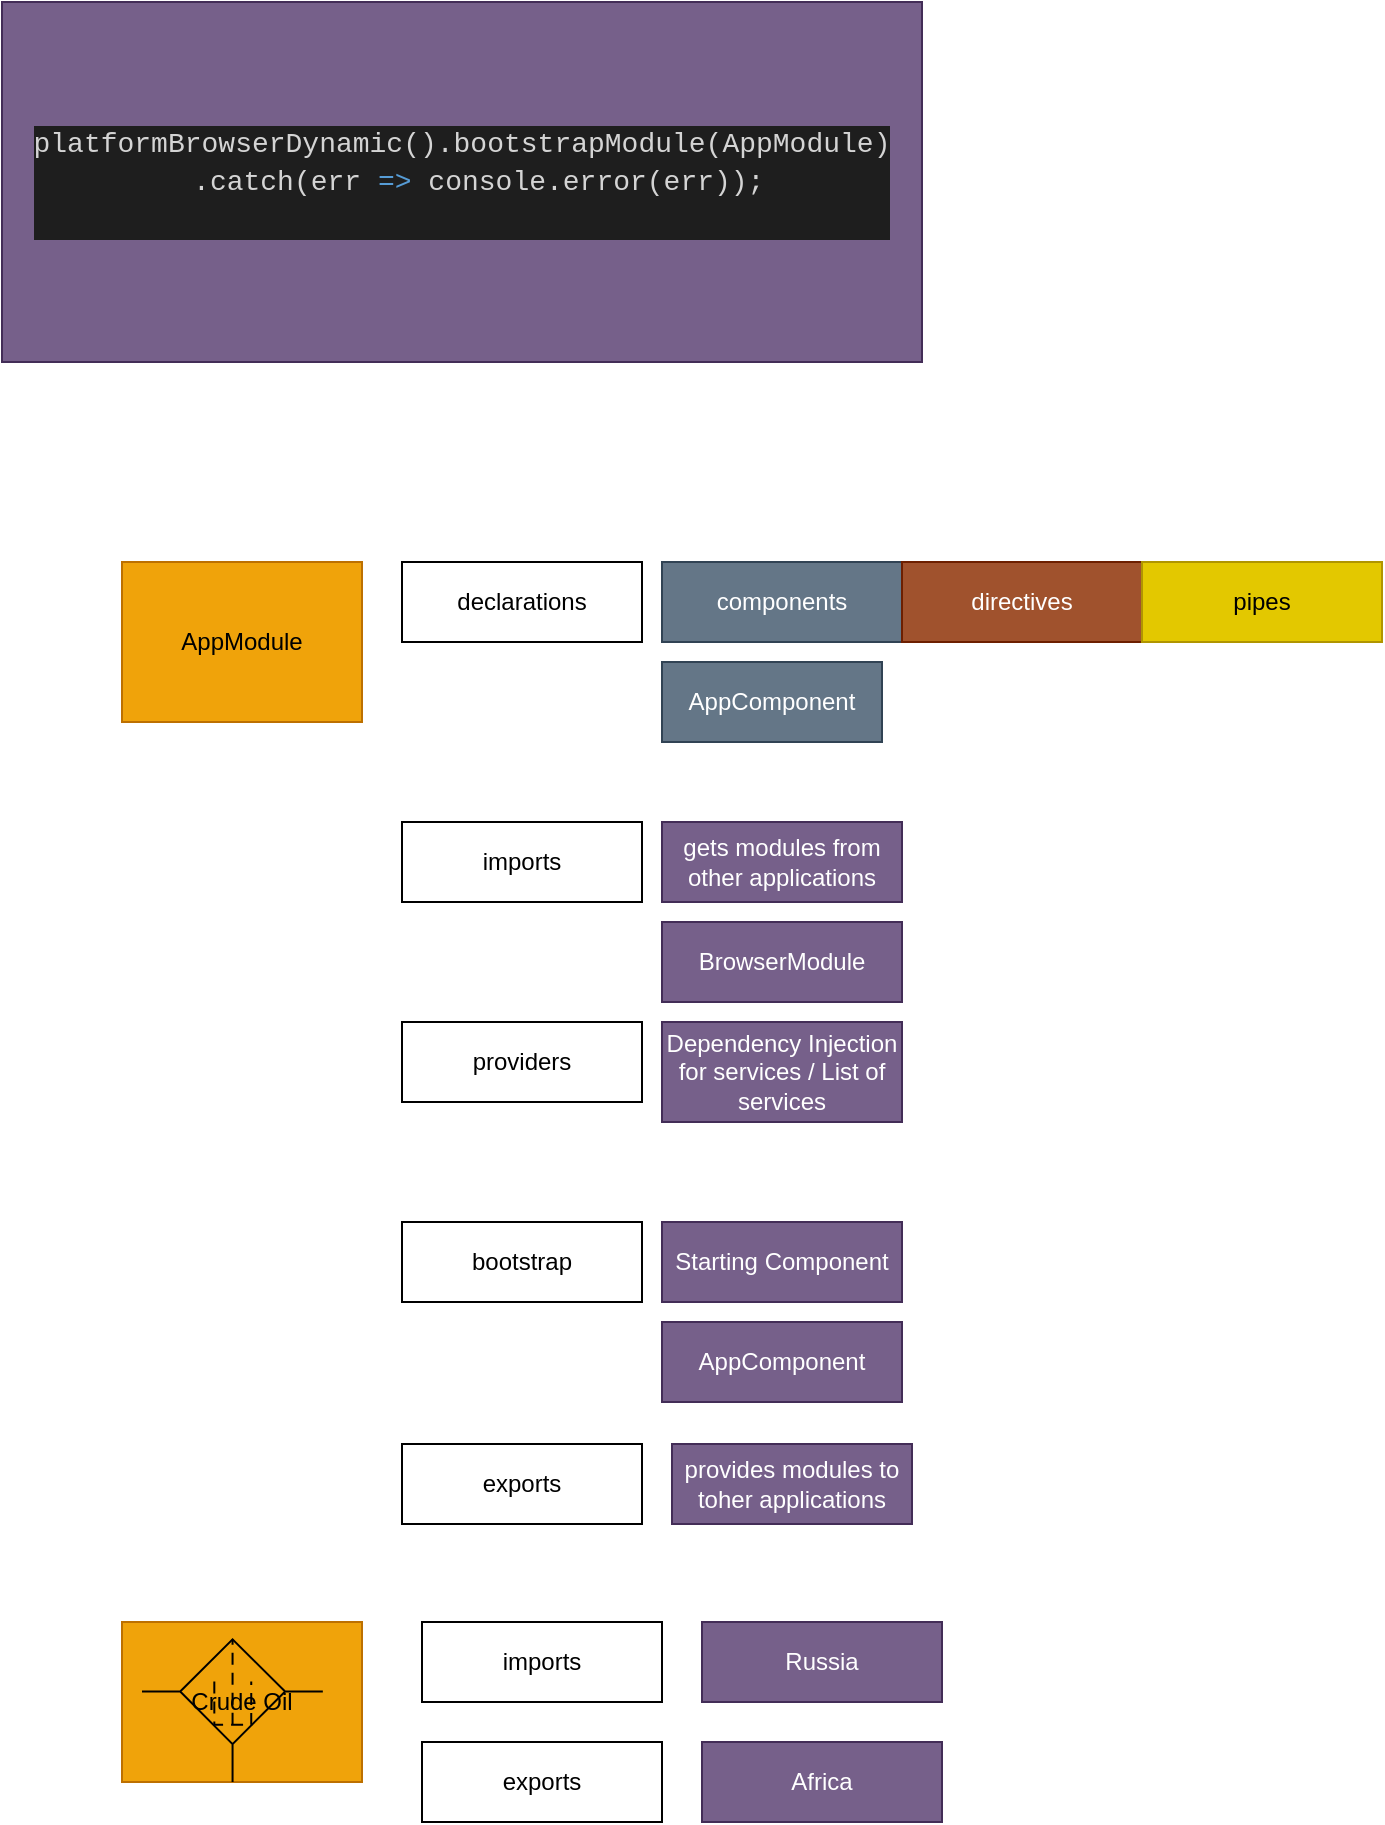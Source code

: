 <mxfile>
    <diagram name="AppModule" id="jfQR8UtBfwOKl0b_4exJ">
        <mxGraphModel dx="267" dy="934" grid="1" gridSize="10" guides="1" tooltips="1" connect="1" arrows="1" fold="1" page="1" pageScale="1" pageWidth="850" pageHeight="1100" math="0" shadow="0">
            <root>
                <mxCell id="0"/>
                <mxCell id="1" parent="0"/>
                <mxCell id="2" value="&lt;div style=&quot;color: rgb(212, 212, 212); background-color: rgb(30, 30, 30); font-family: Consolas, &amp;quot;Courier New&amp;quot;, monospace; font-size: 14px; line-height: 19px;&quot;&gt;&lt;div&gt;platformBrowserDynamic().bootstrapModule(AppModule)&lt;/div&gt;&lt;div&gt;&amp;nbsp; .catch(err &lt;span style=&quot;color: #569cd6;&quot;&gt;=&amp;gt;&lt;/span&gt; console.error(err));&lt;/div&gt;&lt;br&gt;&lt;/div&gt;" style="rounded=0;whiteSpace=wrap;html=1;fillColor=#76608a;fontColor=#ffffff;strokeColor=#432D57;" parent="1" vertex="1">
                    <mxGeometry x="90" y="90" width="460" height="180" as="geometry"/>
                </mxCell>
                <mxCell id="4" value="AppModule" style="rounded=0;whiteSpace=wrap;html=1;fillColor=#f0a30a;fontColor=#000000;strokeColor=#BD7000;" parent="1" vertex="1">
                    <mxGeometry x="150" y="370" width="120" height="80" as="geometry"/>
                </mxCell>
                <mxCell id="6" value="declarations" style="rounded=0;whiteSpace=wrap;html=1;" parent="1" vertex="1">
                    <mxGeometry x="290" y="370" width="120" height="40" as="geometry"/>
                </mxCell>
                <mxCell id="7" value="imports" style="rounded=0;whiteSpace=wrap;html=1;" parent="1" vertex="1">
                    <mxGeometry x="290" y="500" width="120" height="40" as="geometry"/>
                </mxCell>
                <mxCell id="8" value="providers" style="rounded=0;whiteSpace=wrap;html=1;" parent="1" vertex="1">
                    <mxGeometry x="290" y="600" width="120" height="40" as="geometry"/>
                </mxCell>
                <mxCell id="9" value="components" style="rounded=0;whiteSpace=wrap;html=1;fillColor=#647687;fontColor=#ffffff;strokeColor=#314354;" parent="1" vertex="1">
                    <mxGeometry x="420" y="370" width="120" height="40" as="geometry"/>
                </mxCell>
                <mxCell id="10" value="directives" style="rounded=0;whiteSpace=wrap;html=1;fillColor=#a0522d;fontColor=#ffffff;strokeColor=#6D1F00;" parent="1" vertex="1">
                    <mxGeometry x="540" y="370" width="120" height="40" as="geometry"/>
                </mxCell>
                <mxCell id="11" value="pipes" style="rounded=0;whiteSpace=wrap;html=1;fillColor=#e3c800;fontColor=#000000;strokeColor=#B09500;" parent="1" vertex="1">
                    <mxGeometry x="660" y="370" width="120" height="40" as="geometry"/>
                </mxCell>
                <mxCell id="12" value="gets modules from other applications" style="rounded=0;whiteSpace=wrap;html=1;fillColor=#76608a;fontColor=#ffffff;strokeColor=#432D57;" parent="1" vertex="1">
                    <mxGeometry x="420" y="500" width="120" height="40" as="geometry"/>
                </mxCell>
                <mxCell id="13" value="bootstrap" style="rounded=0;whiteSpace=wrap;html=1;" parent="1" vertex="1">
                    <mxGeometry x="290" y="700" width="120" height="40" as="geometry"/>
                </mxCell>
                <mxCell id="14" value="Dependency Injection for services / List of services" style="rounded=0;whiteSpace=wrap;html=1;fillColor=#76608a;fontColor=#ffffff;strokeColor=#432D57;" parent="1" vertex="1">
                    <mxGeometry x="420" y="600" width="120" height="50" as="geometry"/>
                </mxCell>
                <mxCell id="15" value="Starting Component" style="rounded=0;whiteSpace=wrap;html=1;fillColor=#76608a;fontColor=#ffffff;strokeColor=#432D57;" parent="1" vertex="1">
                    <mxGeometry x="420" y="700" width="120" height="40" as="geometry"/>
                </mxCell>
                <mxCell id="16" value="AppComponent" style="rounded=0;whiteSpace=wrap;html=1;fillColor=#647687;fontColor=#ffffff;strokeColor=#314354;" parent="1" vertex="1">
                    <mxGeometry x="420" y="420" width="110" height="40" as="geometry"/>
                </mxCell>
                <mxCell id="17" value="BrowserModule" style="rounded=0;whiteSpace=wrap;html=1;fillColor=#76608a;fontColor=#ffffff;strokeColor=#432D57;" parent="1" vertex="1">
                    <mxGeometry x="420" y="550" width="120" height="40" as="geometry"/>
                </mxCell>
                <mxCell id="18" value="AppComponent" style="rounded=0;whiteSpace=wrap;html=1;fillColor=#76608a;fontColor=#ffffff;strokeColor=#432D57;" parent="1" vertex="1">
                    <mxGeometry x="420" y="750" width="120" height="40" as="geometry"/>
                </mxCell>
                <mxCell id="uZBTvGiXa_WAXAKEFW1Y-18" value="exports" style="rounded=0;whiteSpace=wrap;html=1;" parent="1" vertex="1">
                    <mxGeometry x="290" y="811" width="120" height="40" as="geometry"/>
                </mxCell>
                <mxCell id="uZBTvGiXa_WAXAKEFW1Y-19" value="provides modules to toher applications&lt;br&gt;" style="rounded=0;whiteSpace=wrap;html=1;fillColor=#76608a;fontColor=#ffffff;strokeColor=#432D57;" parent="1" vertex="1">
                    <mxGeometry x="425" y="811" width="120" height="40" as="geometry"/>
                </mxCell>
                <mxCell id="uZBTvGiXa_WAXAKEFW1Y-20" value="Crude Oil" style="rounded=0;whiteSpace=wrap;html=1;fillColor=#f0a30a;fontColor=#000000;strokeColor=#BD7000;" parent="1" vertex="1">
                    <mxGeometry x="150" y="900" width="120" height="80" as="geometry"/>
                </mxCell>
                <mxCell id="uZBTvGiXa_WAXAKEFW1Y-21" value="imports" style="rounded=0;whiteSpace=wrap;html=1;" parent="1" vertex="1">
                    <mxGeometry x="300" y="900" width="120" height="40" as="geometry"/>
                </mxCell>
                <mxCell id="uZBTvGiXa_WAXAKEFW1Y-22" value="exports" style="rounded=0;whiteSpace=wrap;html=1;" parent="1" vertex="1">
                    <mxGeometry x="300" y="960" width="120" height="40" as="geometry"/>
                </mxCell>
                <mxCell id="uZBTvGiXa_WAXAKEFW1Y-24" value="" style="verticalLabelPosition=bottom;aspect=fixed;html=1;verticalAlign=top;fillColor=strokeColor;align=center;outlineConnect=0;shape=mxgraph.fluid_power.x12220;points=[[0,0.365,0],[1,0.365,0],[0.5,1,0]]" parent="1" vertex="1">
                    <mxGeometry x="160.0" y="908.66" width="90.42" height="71.34" as="geometry"/>
                </mxCell>
                <mxCell id="uZBTvGiXa_WAXAKEFW1Y-25" value="Russia" style="rounded=0;whiteSpace=wrap;html=1;fillColor=#76608a;fontColor=#ffffff;strokeColor=#432D57;" parent="1" vertex="1">
                    <mxGeometry x="440" y="900" width="120" height="40" as="geometry"/>
                </mxCell>
                <mxCell id="uZBTvGiXa_WAXAKEFW1Y-26" value="Africa" style="rounded=0;whiteSpace=wrap;html=1;fillColor=#76608a;fontColor=#ffffff;strokeColor=#432D57;" parent="1" vertex="1">
                    <mxGeometry x="440" y="960" width="120" height="40" as="geometry"/>
                </mxCell>
            </root>
        </mxGraphModel>
    </diagram>
    <diagram id="P1NXme4ORHcNNfK4pbAI" name="Routing">
        <mxGraphModel dx="1448" dy="934" grid="1" gridSize="10" guides="1" tooltips="1" connect="1" arrows="1" fold="1" page="1" pageScale="1" pageWidth="850" pageHeight="1100" math="0" shadow="0">
            <root>
                <mxCell id="0"/>
                <mxCell id="1" parent="0"/>
                <mxCell id="6VSZIfjTn4PM5-rzttud-13" value="" style="edgeStyle=none;html=1;" parent="1" source="6VSZIfjTn4PM5-rzttud-2" target="6VSZIfjTn4PM5-rzttud-9" edge="1">
                    <mxGeometry relative="1" as="geometry"/>
                </mxCell>
                <mxCell id="6VSZIfjTn4PM5-rzttud-14" value="" style="edgeStyle=none;html=1;" parent="1" source="6VSZIfjTn4PM5-rzttud-2" target="6VSZIfjTn4PM5-rzttud-11" edge="1">
                    <mxGeometry relative="1" as="geometry"/>
                </mxCell>
                <mxCell id="6VSZIfjTn4PM5-rzttud-2" value="ANGULAR DOCS" style="rounded=0;whiteSpace=wrap;html=1;fillColor=#f0a30a;fontColor=#000000;strokeColor=#BD7000;" parent="1" vertex="1">
                    <mxGeometry x="195" y="140" width="120" height="60" as="geometry"/>
                </mxCell>
                <mxCell id="6VSZIfjTn4PM5-rzttud-3" value="" style="html=1;verticalLabelPosition=bottom;align=center;labelBackgroundColor=#ffffff;verticalAlign=top;strokeWidth=2;strokeColor=#0080F0;shadow=0;dashed=0;shape=mxgraph.ios7.icons.globe;" parent="1" vertex="1">
                    <mxGeometry x="190" y="210" width="130" height="110" as="geometry"/>
                </mxCell>
                <mxCell id="6VSZIfjTn4PM5-rzttud-5" value="SFASF" style="sketch=0;pointerEvents=1;shadow=0;dashed=0;html=1;strokeColor=#BD7000;fillColor=#f0a30a;labelPosition=center;verticalLabelPosition=bottom;verticalAlign=top;outlineConnect=0;align=center;shape=mxgraph.office.concepts.web_page;fontColor=#000000;" parent="1" vertex="1">
                    <mxGeometry x="90" y="640" width="50" height="54" as="geometry"/>
                </mxCell>
                <mxCell id="6VSZIfjTn4PM5-rzttud-6" value="" style="sketch=0;pointerEvents=1;shadow=0;dashed=0;html=1;strokeColor=#BD7000;fillColor=#f0a30a;labelPosition=center;verticalLabelPosition=bottom;verticalAlign=top;outlineConnect=0;align=center;shape=mxgraph.office.concepts.web_page;fontColor=#000000;" parent="1" vertex="1">
                    <mxGeometry x="210" y="640" width="50" height="54" as="geometry"/>
                </mxCell>
                <mxCell id="6VSZIfjTn4PM5-rzttud-9" value="GITHUB" style="rounded=0;whiteSpace=wrap;html=1;fillColor=#f0a30a;fontColor=#000000;strokeColor=#BD7000;" parent="1" vertex="1">
                    <mxGeometry x="405" y="140" width="120" height="60" as="geometry"/>
                </mxCell>
                <mxCell id="6VSZIfjTn4PM5-rzttud-10" value="" style="html=1;verticalLabelPosition=bottom;align=center;labelBackgroundColor=#ffffff;verticalAlign=top;strokeWidth=2;strokeColor=#0080F0;shadow=0;dashed=0;shape=mxgraph.ios7.icons.globe;" parent="1" vertex="1">
                    <mxGeometry x="400" y="210" width="130" height="110" as="geometry"/>
                </mxCell>
                <mxCell id="6VSZIfjTn4PM5-rzttud-11" value="STACKOVERFLOW" style="rounded=0;whiteSpace=wrap;html=1;fillColor=#f0a30a;fontColor=#000000;strokeColor=#BD7000;" parent="1" vertex="1">
                    <mxGeometry x="-15" y="140" width="120" height="60" as="geometry"/>
                </mxCell>
                <mxCell id="6VSZIfjTn4PM5-rzttud-12" value="" style="html=1;verticalLabelPosition=bottom;align=center;labelBackgroundColor=#ffffff;verticalAlign=top;strokeWidth=2;strokeColor=#0080F0;shadow=0;dashed=0;shape=mxgraph.ios7.icons.globe;" parent="1" vertex="1">
                    <mxGeometry x="-20" y="210" width="130" height="110" as="geometry"/>
                </mxCell>
                <mxCell id="6VSZIfjTn4PM5-rzttud-15" value="HYPERLINKS FOR NAVIGATION ACROSS PAGES INS DIFFERENT DOMAINS (WEB SITES)" style="rounded=0;whiteSpace=wrap;html=1;fillColor=#76608a;fontColor=#ffffff;strokeColor=#432D57;" parent="1" vertex="1">
                    <mxGeometry x="140" y="50" width="330" height="60" as="geometry"/>
                </mxCell>
                <mxCell id="6VSZIfjTn4PM5-rzttud-18" value="HYPERLINKS FOR NAVIGATION ACROSS DIFFERENT PAGES IN THE SAME WEB APPLICATION" style="rounded=0;whiteSpace=wrap;html=1;fillColor=#76608a;fontColor=#ffffff;strokeColor=#432D57;" parent="1" vertex="1">
                    <mxGeometry x="160" y="420" width="330" height="60" as="geometry"/>
                </mxCell>
                <mxCell id="6VSZIfjTn4PM5-rzttud-19" value="" style="dashed=0;outlineConnect=0;html=1;align=center;labelPosition=center;verticalLabelPosition=bottom;verticalAlign=top;shape=mxgraph.webicons.github;gradientColor=#DFDEDE" parent="1" vertex="1">
                    <mxGeometry x="130" y="520" width="102.4" height="102.4" as="geometry"/>
                </mxCell>
                <mxCell id="6VSZIfjTn4PM5-rzttud-20" value="GITHUB LOGO CLICK" style="rounded=0;whiteSpace=wrap;html=1;fillColor=#a0522d;fontColor=#ffffff;strokeColor=#6D1F00;" parent="1" vertex="1">
                    <mxGeometry x="40" y="720" width="120" height="60" as="geometry"/>
                </mxCell>
                <mxCell id="6VSZIfjTn4PM5-rzttud-21" value="FILES IN GITHUB REPO" style="rounded=0;whiteSpace=wrap;html=1;fillColor=#a0522d;fontColor=#ffffff;strokeColor=#6D1F00;" parent="1" vertex="1">
                    <mxGeometry x="190" y="720" width="120" height="60" as="geometry"/>
                </mxCell>
                <mxCell id="6VSZIfjTn4PM5-rzttud-22" value="SFASF" style="sketch=0;pointerEvents=1;shadow=0;dashed=0;html=1;strokeColor=#BD7000;fillColor=#f0a30a;labelPosition=center;verticalLabelPosition=bottom;verticalAlign=top;outlineConnect=0;align=center;shape=mxgraph.office.concepts.web_page;fontColor=#000000;" parent="1" vertex="1">
                    <mxGeometry x="210" y="1110" width="140" height="120" as="geometry"/>
                </mxCell>
                <mxCell id="6VSZIfjTn4PM5-rzttud-24" value="NAVIGATION WITH A SINGLE WEB PAGE (ROUTING IN ANGULAR)" style="rounded=0;whiteSpace=wrap;html=1;fillColor=#76608a;fontColor=#ffffff;strokeColor=#432D57;" parent="1" vertex="1">
                    <mxGeometry x="130" y="930" width="330" height="60" as="geometry"/>
                </mxCell>
                <mxCell id="6VSZIfjTn4PM5-rzttud-28" value="" style="html=1;verticalLabelPosition=bottom;align=center;labelBackgroundColor=#ffffff;verticalAlign=top;strokeWidth=2;strokeColor=#0080F0;shadow=0;dashed=0;shape=mxgraph.ios7.icons.globe;" parent="1" vertex="1">
                    <mxGeometry x="102.4" y="1030" width="130" height="110" as="geometry"/>
                </mxCell>
                <mxCell id="6VSZIfjTn4PM5-rzttud-38" value="ASYNCHRONOUOS&lt;br&gt;WITH THE&amp;nbsp;&lt;br&gt;HELP OF SERVICES" style="edgeStyle=none;html=1;" parent="1" source="6VSZIfjTn4PM5-rzttud-33" target="6VSZIfjTn4PM5-rzttud-37" edge="1">
                    <mxGeometry relative="1" as="geometry"/>
                </mxCell>
                <mxCell id="6VSZIfjTn4PM5-rzttud-33" value="COMPONENT" style="rounded=0;whiteSpace=wrap;html=1;fillColor=#e6d0de;strokeColor=#996185;gradientColor=#d5739d;" parent="1" vertex="1">
                    <mxGeometry x="160" y="1260" width="120" height="60" as="geometry"/>
                </mxCell>
                <mxCell id="6VSZIfjTn4PM5-rzttud-34" value="COMPONENT" style="rounded=0;whiteSpace=wrap;html=1;fillColor=#e6d0de;strokeColor=#996185;gradientColor=#d5739d;" parent="1" vertex="1">
                    <mxGeometry x="290" y="1260" width="120" height="60" as="geometry"/>
                </mxCell>
                <mxCell id="6VSZIfjTn4PM5-rzttud-35" value="COMPONENT" style="rounded=0;whiteSpace=wrap;html=1;fillColor=#e6d0de;strokeColor=#996185;gradientColor=#d5739d;" parent="1" vertex="1">
                    <mxGeometry x="420" y="1260" width="120" height="60" as="geometry"/>
                </mxCell>
                <mxCell id="6VSZIfjTn4PM5-rzttud-36" value="ANGULAR ROUTER" style="rounded=0;whiteSpace=wrap;html=1;fillColor=#1ba1e2;strokeColor=#006EAF;fontColor=#ffffff;" parent="1" vertex="1">
                    <mxGeometry x="180" y="1340" width="330" height="60" as="geometry"/>
                </mxCell>
                <mxCell id="6VSZIfjTn4PM5-rzttud-37" value="GOOGLE SERVER" style="image;html=1;image=img/lib/clip_art/computers/Server_Rack_128x128.png" parent="1" vertex="1">
                    <mxGeometry x="-60" y="1280" width="80" height="80" as="geometry"/>
                </mxCell>
                <mxCell id="6VSZIfjTn4PM5-rzttud-39" value="STEPS FOR IMPLEMENTING THE ROUTER" style="rounded=0;whiteSpace=wrap;html=1;fillColor=#a20025;strokeColor=#6F0000;fontColor=#ffffff;" parent="1" vertex="1">
                    <mxGeometry x="-40" y="1560" width="330" height="60" as="geometry"/>
                </mxCell>
                <mxCell id="thcBZAomQ73q-wz2zsOT-1" value="Step-1 :- Create the AppRoutingModule" style="rounded=0;whiteSpace=wrap;html=1;fillColor=#1ba1e2;strokeColor=#006EAF;fontColor=#ffffff;" parent="1" vertex="1">
                    <mxGeometry x="2.4" y="1650" width="307.6" height="40" as="geometry"/>
                </mxCell>
                <mxCell id="thcBZAomQ73q-wz2zsOT-2" value="" style="rounded=0;whiteSpace=wrap;html=1;fillColor=#1ba1e2;strokeColor=#006EAF;fontColor=#ffffff;" parent="1" vertex="1">
                    <mxGeometry y="1700" width="307.6" height="40" as="geometry"/>
                </mxCell>
                <mxCell id="thcBZAomQ73q-wz2zsOT-3" value="Step-3 :-&amp;nbsp; Import the AppRoutingModule in the app.module.ts" style="rounded=0;whiteSpace=wrap;html=1;fillColor=#1ba1e2;strokeColor=#006EAF;fontColor=#ffffff;" parent="1" vertex="1">
                    <mxGeometry x="2.4" y="1760" width="307.6" height="40" as="geometry"/>
                </mxCell>
                <mxCell id="thcBZAomQ73q-wz2zsOT-4" value="Step-4 :-Place the Router outlet where you want to place it." style="rounded=0;whiteSpace=wrap;html=1;fillColor=#1ba1e2;strokeColor=#006EAF;fontColor=#ffffff;" parent="1" vertex="1">
                    <mxGeometry x="-1.332e-15" y="1820" width="307.6" height="40" as="geometry"/>
                </mxCell>
                <mxCell id="fC6j3nLbwGDEV3EWs5JX-1" value="Step-2 :-&amp;nbsp; Configure the routes" style="rounded=0;whiteSpace=wrap;html=1;fillColor=#1ba1e2;strokeColor=#006EAF;fontColor=#ffffff;" vertex="1" parent="1">
                    <mxGeometry y="1700" width="307.6" height="40" as="geometry"/>
                </mxCell>
            </root>
        </mxGraphModel>
    </diagram>
    <diagram id="xUwUio7w0h_vE-FwQ368" name="BUILDING THE APP">
        <mxGraphModel dx="1569" dy="-166" grid="1" gridSize="10" guides="1" tooltips="1" connect="1" arrows="1" fold="1" page="1" pageScale="1" pageWidth="850" pageHeight="1100" math="0" shadow="0">
            <root>
                <mxCell id="0"/>
                <mxCell id="1" parent="0"/>
                <mxCell id="nJwf_uyl1g_9-UMsFeiL-1" value="BUIDLING THE APP" style="rounded=0;whiteSpace=wrap;html=1;fillColor=#a20025;strokeColor=#6F0000;fontColor=#ffffff;" parent="1" vertex="1">
                    <mxGeometry x="-40" y="1560" width="330" height="60" as="geometry"/>
                </mxCell>
                <mxCell id="nJwf_uyl1g_9-UMsFeiL-2" value="SET UP MODULES" style="rounded=0;whiteSpace=wrap;html=1;fillColor=#1ba1e2;strokeColor=#006EAF;fontColor=#ffffff;" parent="1" vertex="1">
                    <mxGeometry x="2.4" y="1650" width="307.6" height="40" as="geometry"/>
                </mxCell>
                <mxCell id="nJwf_uyl1g_9-UMsFeiL-4" value="FIXED SET UP ISSUES" style="rounded=0;whiteSpace=wrap;html=1;fillColor=#6d8764;strokeColor=#3A5431;fontColor=#ffffff;" parent="1" vertex="1">
                    <mxGeometry x="425" y="1610" width="307.6" height="40" as="geometry"/>
                </mxCell>
                <mxCell id="nJwf_uyl1g_9-UMsFeiL-5" value="ADDED ROUTING" style="rounded=0;whiteSpace=wrap;html=1;fillColor=#1ba1e2;strokeColor=#006EAF;fontColor=#ffffff;" parent="1" vertex="1">
                    <mxGeometry x="2.4" y="1700" width="307.6" height="40" as="geometry"/>
                </mxCell>
                <mxCell id="nJwf_uyl1g_9-UMsFeiL-7" value="ADD TWITTER BOOTSTRAP" style="rounded=0;whiteSpace=wrap;html=1;fillColor=#008a00;strokeColor=#005700;fontColor=#ffffff;" parent="1" vertex="1">
                    <mxGeometry x="425" y="1570" width="307.6" height="40" as="geometry"/>
                </mxCell>
                <mxCell id="zzRSo8A929xLVb38qYRr-1" value="CREATE THE LOGIN FORM" style="rounded=0;whiteSpace=wrap;html=1;fillColor=#1ba1e2;strokeColor=#006EAF;fontColor=#ffffff;" parent="1" vertex="1">
                    <mxGeometry x="-1.776e-15" y="1750" width="307.6" height="40" as="geometry"/>
                </mxCell>
                <mxCell id="S7raqIRBXk7sBGOtW3h2-1" value="CONFIGURE ROUTE FOR LOGIN FORM" style="rounded=0;whiteSpace=wrap;html=1;fillColor=#1ba1e2;strokeColor=#006EAF;fontColor=#ffffff;" vertex="1" parent="1">
                    <mxGeometry x="-1.776e-15" y="1800" width="307.6" height="40" as="geometry"/>
                </mxCell>
            </root>
        </mxGraphModel>
    </diagram>
    <diagram id="o7Qt0Jhr3Cx9w0zVRPOs" name="WORK">
        <mxGraphModel grid="1" page="1" gridSize="10" guides="1" tooltips="1" connect="1" arrows="1" fold="1" pageScale="1" pageWidth="850" pageHeight="1100" math="0" shadow="0">
            <root>
                <mxCell id="0"/>
                <mxCell id="1" parent="0"/>
                <mxCell id="kfAfwWeSzk-mouVduT9_-1" value="CHALLENGES&lt;br&gt;AROUND ANGLAR" style="rounded=0;whiteSpace=wrap;html=1;fillColor=#a0522d;fontColor=#ffffff;strokeColor=#6D1F00;" vertex="1" parent="1">
                    <mxGeometry x="130" y="150" width="120" height="60" as="geometry"/>
                </mxCell>
                <mxCell id="kfAfwWeSzk-mouVduT9_-2" value="ANGULAR VERSIONS" style="rounded=0;whiteSpace=wrap;html=1;fillColor=#76608a;fontColor=#ffffff;strokeColor=#432D57;" vertex="1" parent="1">
                    <mxGeometry x="190" y="210" width="120" height="60" as="geometry"/>
                </mxCell>
                <mxCell id="kfAfwWeSzk-mouVduT9_-3" value="NODE-MODULES" style="rounded=0;whiteSpace=wrap;html=1;fillColor=#76608a;fontColor=#ffffff;strokeColor=#432D57;" vertex="1" parent="1">
                    <mxGeometry x="190" y="270" width="120" height="60" as="geometry"/>
                </mxCell>
                <mxCell id="kfAfwWeSzk-mouVduT9_-4" value="TYPESCRIPT COMPATIBILITY" style="rounded=0;whiteSpace=wrap;html=1;fillColor=#76608a;fontColor=#ffffff;strokeColor=#432D57;" vertex="1" parent="1">
                    <mxGeometry x="190" y="330" width="120" height="60" as="geometry"/>
                </mxCell>
                <mxCell id="kfAfwWeSzk-mouVduT9_-5" value="UPGRADES" style="rounded=0;whiteSpace=wrap;html=1;fillColor=#76608a;fontColor=#ffffff;strokeColor=#432D57;" vertex="1" parent="1">
                    <mxGeometry x="190" y="390" width="120" height="60" as="geometry"/>
                </mxCell>
                <mxCell id="kfAfwWeSzk-mouVduT9_-7" value="MODULES" style="rounded=0;whiteSpace=wrap;html=1;fillColor=#76608a;fontColor=#ffffff;strokeColor=#432D57;" vertex="1" parent="1">
                    <mxGeometry x="390" y="220" width="120" height="60" as="geometry"/>
                </mxCell>
                <mxCell id="kfAfwWeSzk-mouVduT9_-8" value="CHALLENGES&amp;nbsp;&lt;br&gt;ANGULAR" style="rounded=0;whiteSpace=wrap;html=1;fillColor=#a0522d;fontColor=#ffffff;strokeColor=#6D1F00;" vertex="1" parent="1">
                    <mxGeometry x="365" y="150" width="120" height="60" as="geometry"/>
                </mxCell>
                <mxCell id="kfAfwWeSzk-mouVduT9_-9" value="ROUTER" style="rounded=0;whiteSpace=wrap;html=1;fillColor=#76608a;fontColor=#ffffff;strokeColor=#432D57;" vertex="1" parent="1">
                    <mxGeometry x="390" y="280" width="120" height="60" as="geometry"/>
                </mxCell>
                <mxCell id="kfAfwWeSzk-mouVduT9_-10" value="BOOTSTRAP" style="rounded=0;whiteSpace=wrap;html=1;fillColor=#76608a;fontColor=#ffffff;strokeColor=#432D57;" vertex="1" parent="1">
                    <mxGeometry x="190" y="450" width="120" height="60" as="geometry"/>
                </mxCell>
                <mxCell id="kfAfwWeSzk-mouVduT9_-11" value="APP BUILDING" style="rounded=0;whiteSpace=wrap;html=1;fillColor=#647687;fontColor=#ffffff;strokeColor=#314354;" vertex="1" parent="1">
                    <mxGeometry x="120" y="570" width="120" height="60" as="geometry"/>
                </mxCell>
                <mxCell id="kfAfwWeSzk-mouVduT9_-12" value="CHALLENGES / SET UP" style="rounded=0;whiteSpace=wrap;html=1;fillColor=#76608a;fontColor=#ffffff;strokeColor=#432D57;" vertex="1" parent="1">
                    <mxGeometry x="320" y="730" width="120" height="60" as="geometry"/>
                </mxCell>
                <mxCell id="kfAfwWeSzk-mouVduT9_-13" value="CODE" style="rounded=0;whiteSpace=wrap;html=1;fillColor=#6d8764;fontColor=#ffffff;strokeColor=#3A5431;" vertex="1" parent="1">
                    <mxGeometry x="240" y="670" width="120" height="60" as="geometry"/>
                </mxCell>
                <mxCell id="kfAfwWeSzk-mouVduT9_-14" value="DEBUG" style="rounded=0;whiteSpace=wrap;html=1;fillColor=#008a00;strokeColor=#005700;fontColor=#ffffff;" vertex="1" parent="1">
                    <mxGeometry x="440" y="730" width="120" height="60" as="geometry"/>
                </mxCell>
            </root>
        </mxGraphModel>
    </diagram>
</mxfile>